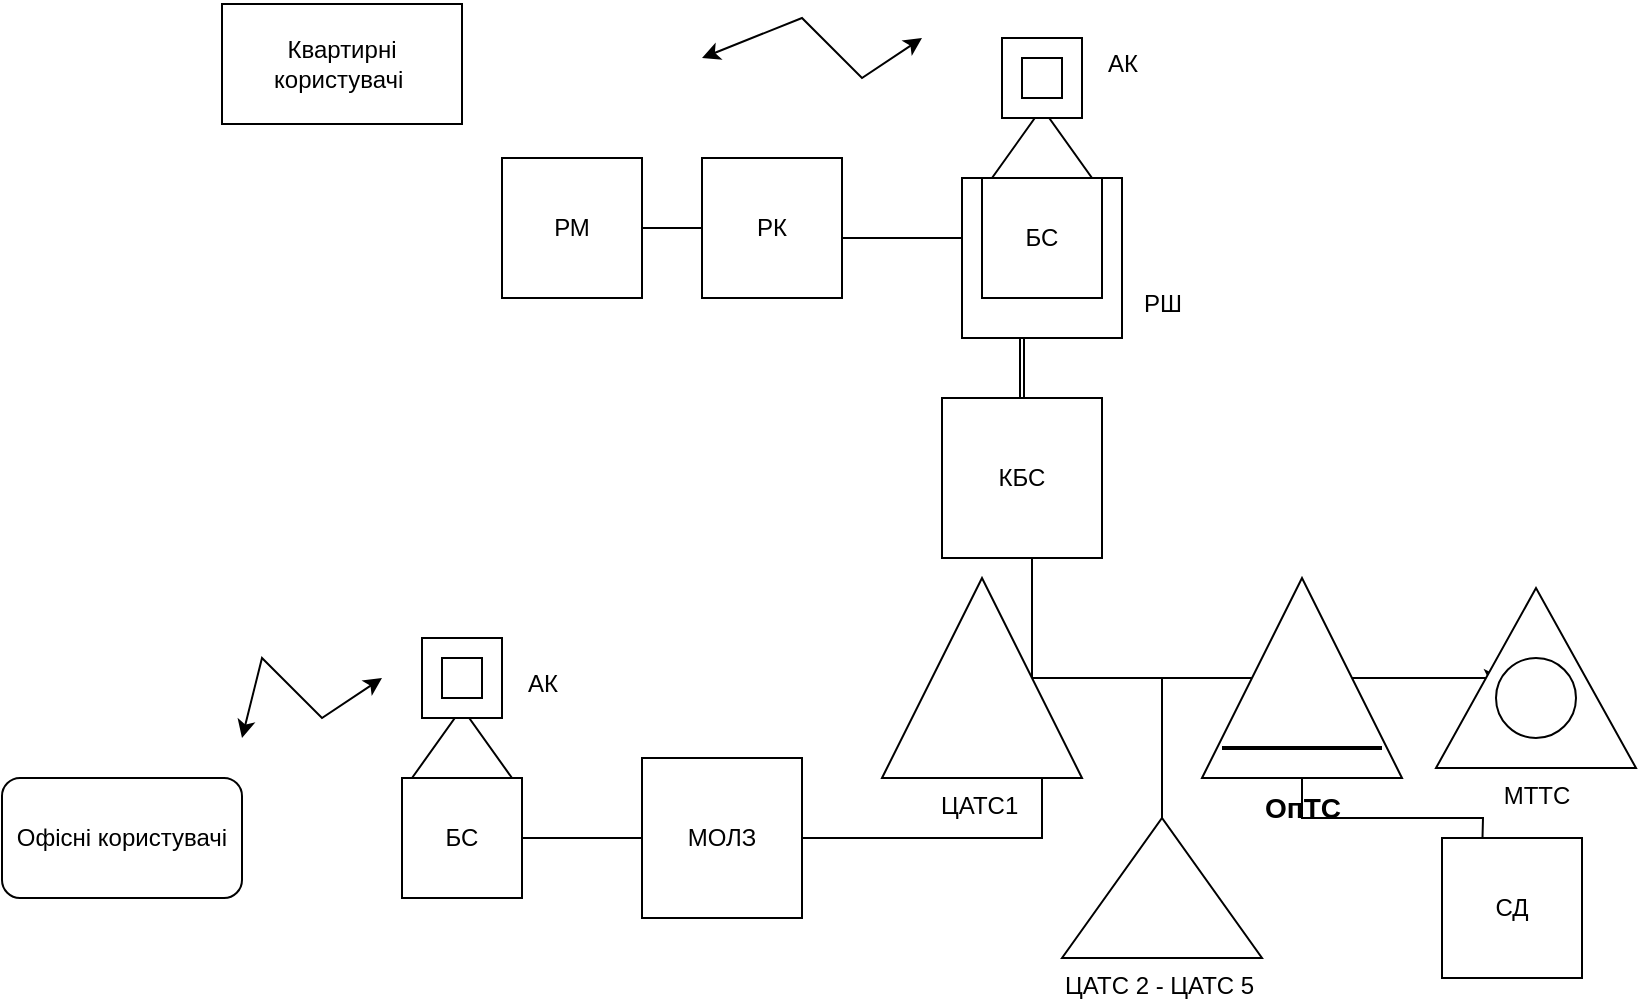 <mxfile version="24.2.5" type="github">
  <diagram name="Сторінка-1" id="A81O8VrBNSnbID5oUdEY">
    <mxGraphModel dx="1120" dy="1637" grid="1" gridSize="10" guides="1" tooltips="1" connect="1" arrows="1" fold="1" page="1" pageScale="1" pageWidth="827" pageHeight="1169" math="0" shadow="0">
      <root>
        <mxCell id="0" />
        <mxCell id="1" parent="0" />
        <mxCell id="459UFLP6pN9uGCLsy5ph-3" value="" style="whiteSpace=wrap;html=1;aspect=fixed;" vertex="1" parent="1">
          <mxGeometry x="490" y="-490" width="80" height="80" as="geometry" />
        </mxCell>
        <mxCell id="39tZ_GSCmlFSGokNw7F_-1" value="Квартирні користувачі&amp;nbsp;" style="rounded=0;whiteSpace=wrap;html=1;" parent="1" vertex="1">
          <mxGeometry x="120" y="-577" width="120" height="60" as="geometry" />
        </mxCell>
        <mxCell id="39tZ_GSCmlFSGokNw7F_-15" style="edgeStyle=orthogonalEdgeStyle;rounded=0;orthogonalLoop=1;jettySize=auto;html=1;exitX=1;exitY=0.5;exitDx=0;exitDy=0;entryX=0;entryY=0.5;entryDx=0;entryDy=0;" parent="1" source="39tZ_GSCmlFSGokNw7F_-38" edge="1">
          <mxGeometry relative="1" as="geometry">
            <mxPoint x="394" y="-160" as="targetPoint" />
          </mxGeometry>
        </mxCell>
        <mxCell id="39tZ_GSCmlFSGokNw7F_-2" value="Офісні користувачі" style="rounded=1;whiteSpace=wrap;html=1;" parent="1" vertex="1">
          <mxGeometry x="10" y="-190" width="120" height="60" as="geometry" />
        </mxCell>
        <mxCell id="39tZ_GSCmlFSGokNw7F_-16" value="МОЛЗ" style="whiteSpace=wrap;html=1;aspect=fixed;" parent="1" vertex="1">
          <mxGeometry x="330" y="-200" width="80" height="80" as="geometry" />
        </mxCell>
        <mxCell id="39tZ_GSCmlFSGokNw7F_-17" style="edgeStyle=orthogonalEdgeStyle;rounded=0;orthogonalLoop=1;jettySize=auto;html=1;exitX=1;exitY=0.5;exitDx=0;exitDy=0;entryX=0.5;entryY=1;entryDx=0;entryDy=0;entryPerimeter=0;" parent="1" source="39tZ_GSCmlFSGokNw7F_-16" edge="1">
          <mxGeometry relative="1" as="geometry">
            <mxPoint x="530" y="-200" as="targetPoint" />
            <Array as="points">
              <mxPoint x="530" y="-160" />
            </Array>
          </mxGeometry>
        </mxCell>
        <mxCell id="39tZ_GSCmlFSGokNw7F_-20" style="edgeStyle=orthogonalEdgeStyle;rounded=0;orthogonalLoop=1;jettySize=auto;html=1;exitX=0;exitY=0;exitDx=75;exitDy=50;exitPerimeter=0;" parent="1" source="39tZ_GSCmlFSGokNw7F_-18" edge="1">
          <mxGeometry relative="1" as="geometry">
            <mxPoint x="540" y="-370" as="targetPoint" />
          </mxGeometry>
        </mxCell>
        <mxCell id="39tZ_GSCmlFSGokNw7F_-23" style="edgeStyle=orthogonalEdgeStyle;rounded=0;orthogonalLoop=1;jettySize=auto;html=1;exitX=0;exitY=0;exitDx=75;exitDy=50;exitPerimeter=0;" parent="1" source="39tZ_GSCmlFSGokNw7F_-18" edge="1">
          <mxGeometry relative="1" as="geometry">
            <mxPoint x="660" y="-240" as="targetPoint" />
          </mxGeometry>
        </mxCell>
        <mxCell id="39tZ_GSCmlFSGokNw7F_-18" value="ЦАТС1&amp;nbsp;" style="verticalLabelPosition=bottom;verticalAlign=top;html=1;shape=mxgraph.basic.acute_triangle;dx=0.5;" parent="1" vertex="1">
          <mxGeometry x="450" y="-290" width="100" height="100" as="geometry" />
        </mxCell>
        <mxCell id="39tZ_GSCmlFSGokNw7F_-49" style="edgeStyle=orthogonalEdgeStyle;rounded=0;orthogonalLoop=1;jettySize=auto;html=1;exitX=0.5;exitY=0;exitDx=0;exitDy=0;shape=link;width=2;" parent="1" source="39tZ_GSCmlFSGokNw7F_-21" edge="1">
          <mxGeometry relative="1" as="geometry">
            <mxPoint x="520" y="-410" as="targetPoint" />
          </mxGeometry>
        </mxCell>
        <mxCell id="39tZ_GSCmlFSGokNw7F_-21" value="КБС" style="whiteSpace=wrap;html=1;aspect=fixed;" parent="1" vertex="1">
          <mxGeometry x="480" y="-380" width="80" height="80" as="geometry" />
        </mxCell>
        <mxCell id="39tZ_GSCmlFSGokNw7F_-24" style="edgeStyle=orthogonalEdgeStyle;rounded=0;orthogonalLoop=1;jettySize=auto;html=1;exitX=0;exitY=0;exitDx=25;exitDy=50;exitPerimeter=0;" parent="1" source="39tZ_GSCmlFSGokNw7F_-22" edge="1">
          <mxGeometry relative="1" as="geometry">
            <mxPoint x="590" y="-130" as="targetPoint" />
          </mxGeometry>
        </mxCell>
        <mxCell id="39tZ_GSCmlFSGokNw7F_-31" style="edgeStyle=orthogonalEdgeStyle;rounded=0;orthogonalLoop=1;jettySize=auto;html=1;exitX=0.5;exitY=1;exitDx=0;exitDy=0;exitPerimeter=0;" parent="1" source="39tZ_GSCmlFSGokNw7F_-22" edge="1">
          <mxGeometry relative="1" as="geometry">
            <mxPoint x="750" y="-150" as="targetPoint" />
          </mxGeometry>
        </mxCell>
        <mxCell id="39tZ_GSCmlFSGokNw7F_-34" style="edgeStyle=orthogonalEdgeStyle;rounded=0;orthogonalLoop=1;jettySize=auto;html=1;exitX=0;exitY=0;exitDx=75;exitDy=50;exitPerimeter=0;" parent="1" source="39tZ_GSCmlFSGokNw7F_-22" edge="1">
          <mxGeometry relative="1" as="geometry">
            <mxPoint x="760" y="-240" as="targetPoint" />
          </mxGeometry>
        </mxCell>
        <mxCell id="39tZ_GSCmlFSGokNw7F_-22" value="&lt;b&gt;&lt;font style=&quot;font-size: 14px;&quot;&gt;ОпТС&lt;/font&gt;&lt;/b&gt;" style="verticalLabelPosition=bottom;verticalAlign=top;html=1;shape=mxgraph.basic.acute_triangle;dx=0.5;" parent="1" vertex="1">
          <mxGeometry x="610" y="-290" width="100" height="100" as="geometry" />
        </mxCell>
        <mxCell id="39tZ_GSCmlFSGokNw7F_-29" value="" style="line;strokeWidth=2;html=1;" parent="1" vertex="1">
          <mxGeometry x="620" y="-210" width="80" height="10" as="geometry" />
        </mxCell>
        <mxCell id="39tZ_GSCmlFSGokNw7F_-30" value="ЦАТС 2 - ЦАТС 5&amp;nbsp;" style="verticalLabelPosition=bottom;verticalAlign=top;html=1;shape=mxgraph.basic.acute_triangle;dx=0.5;" parent="1" vertex="1">
          <mxGeometry x="540" y="-170" width="100" height="70" as="geometry" />
        </mxCell>
        <mxCell id="39tZ_GSCmlFSGokNw7F_-33" value="СД" style="whiteSpace=wrap;html=1;aspect=fixed;" parent="1" vertex="1">
          <mxGeometry x="730" y="-160" width="70" height="70" as="geometry" />
        </mxCell>
        <mxCell id="39tZ_GSCmlFSGokNw7F_-36" value="МТТС" style="verticalLabelPosition=bottom;verticalAlign=top;html=1;shape=mxgraph.basic.acute_triangle;dx=0.5;" parent="1" vertex="1">
          <mxGeometry x="727" y="-285" width="100" height="90" as="geometry" />
        </mxCell>
        <mxCell id="39tZ_GSCmlFSGokNw7F_-37" value="" style="ellipse;whiteSpace=wrap;html=1;aspect=fixed;" parent="1" vertex="1">
          <mxGeometry x="757" y="-250" width="40" height="40" as="geometry" />
        </mxCell>
        <mxCell id="39tZ_GSCmlFSGokNw7F_-38" value="БС" style="whiteSpace=wrap;html=1;aspect=fixed;" parent="1" vertex="1">
          <mxGeometry x="210" y="-190" width="60" height="60" as="geometry" />
        </mxCell>
        <mxCell id="39tZ_GSCmlFSGokNw7F_-39" value="" style="verticalLabelPosition=bottom;verticalAlign=top;html=1;shape=mxgraph.basic.acute_triangle;dx=0.5;" parent="1" vertex="1">
          <mxGeometry x="215" y="-225" width="50" height="35" as="geometry" />
        </mxCell>
        <mxCell id="39tZ_GSCmlFSGokNw7F_-40" value="" style="verticalLabelPosition=bottom;verticalAlign=top;html=1;shape=mxgraph.basic.frame;dx=10;whiteSpace=wrap;" parent="1" vertex="1">
          <mxGeometry x="220" y="-260" width="40" height="40" as="geometry" />
        </mxCell>
        <mxCell id="39tZ_GSCmlFSGokNw7F_-46" value="АК" style="text;html=1;align=center;verticalAlign=middle;resizable=0;points=[];autosize=1;strokeColor=none;fillColor=none;" parent="1" vertex="1">
          <mxGeometry x="260" y="-252" width="40" height="30" as="geometry" />
        </mxCell>
        <mxCell id="39tZ_GSCmlFSGokNw7F_-48" value="" style="endArrow=classic;startArrow=classic;html=1;rounded=0;" parent="1" edge="1">
          <mxGeometry width="50" height="50" relative="1" as="geometry">
            <mxPoint x="130" y="-210" as="sourcePoint" />
            <mxPoint x="200" y="-240" as="targetPoint" />
            <Array as="points">
              <mxPoint x="140" y="-250" />
              <mxPoint x="170" y="-220" />
            </Array>
          </mxGeometry>
        </mxCell>
        <mxCell id="459UFLP6pN9uGCLsy5ph-5" style="edgeStyle=orthogonalEdgeStyle;rounded=0;orthogonalLoop=1;jettySize=auto;html=1;" edge="1" parent="1">
          <mxGeometry relative="1" as="geometry">
            <mxPoint x="410" y="-460" as="targetPoint" />
            <mxPoint x="490" y="-460" as="sourcePoint" />
          </mxGeometry>
        </mxCell>
        <mxCell id="39tZ_GSCmlFSGokNw7F_-50" value="БС" style="whiteSpace=wrap;html=1;aspect=fixed;" parent="1" vertex="1">
          <mxGeometry x="500" y="-490" width="60" height="60" as="geometry" />
        </mxCell>
        <mxCell id="39tZ_GSCmlFSGokNw7F_-51" value="" style="verticalLabelPosition=bottom;verticalAlign=top;html=1;shape=mxgraph.basic.acute_triangle;dx=0.5;" parent="1" vertex="1">
          <mxGeometry x="505" y="-525" width="50" height="35" as="geometry" />
        </mxCell>
        <mxCell id="39tZ_GSCmlFSGokNw7F_-52" value="" style="verticalLabelPosition=bottom;verticalAlign=top;html=1;shape=mxgraph.basic.frame;dx=10;whiteSpace=wrap;" parent="1" vertex="1">
          <mxGeometry x="510" y="-560" width="40" height="40" as="geometry" />
        </mxCell>
        <mxCell id="39tZ_GSCmlFSGokNw7F_-54" value="АК" style="text;html=1;align=center;verticalAlign=middle;resizable=0;points=[];autosize=1;strokeColor=none;fillColor=none;" parent="1" vertex="1">
          <mxGeometry x="550" y="-562" width="40" height="30" as="geometry" />
        </mxCell>
        <mxCell id="39tZ_GSCmlFSGokNw7F_-56" value="" style="endArrow=classic;startArrow=classic;html=1;rounded=0;" parent="1" edge="1">
          <mxGeometry width="50" height="50" relative="1" as="geometry">
            <mxPoint x="360" y="-550" as="sourcePoint" />
            <mxPoint x="470" y="-560" as="targetPoint" />
            <Array as="points">
              <mxPoint x="410" y="-570" />
              <mxPoint x="440" y="-540" />
            </Array>
          </mxGeometry>
        </mxCell>
        <mxCell id="459UFLP6pN9uGCLsy5ph-4" value="РШ" style="text;html=1;align=center;verticalAlign=middle;resizable=0;points=[];autosize=1;strokeColor=none;fillColor=none;" vertex="1" parent="1">
          <mxGeometry x="570" y="-442" width="40" height="30" as="geometry" />
        </mxCell>
        <mxCell id="459UFLP6pN9uGCLsy5ph-7" style="edgeStyle=orthogonalEdgeStyle;rounded=0;orthogonalLoop=1;jettySize=auto;html=1;exitX=0;exitY=0.5;exitDx=0;exitDy=0;" edge="1" parent="1" source="459UFLP6pN9uGCLsy5ph-6">
          <mxGeometry relative="1" as="geometry">
            <mxPoint x="310" y="-465" as="targetPoint" />
          </mxGeometry>
        </mxCell>
        <mxCell id="459UFLP6pN9uGCLsy5ph-6" value="РК" style="whiteSpace=wrap;html=1;aspect=fixed;" vertex="1" parent="1">
          <mxGeometry x="360" y="-500" width="70" height="70" as="geometry" />
        </mxCell>
        <mxCell id="459UFLP6pN9uGCLsy5ph-9" value="РМ" style="whiteSpace=wrap;html=1;aspect=fixed;" vertex="1" parent="1">
          <mxGeometry x="260" y="-500" width="70" height="70" as="geometry" />
        </mxCell>
      </root>
    </mxGraphModel>
  </diagram>
</mxfile>

